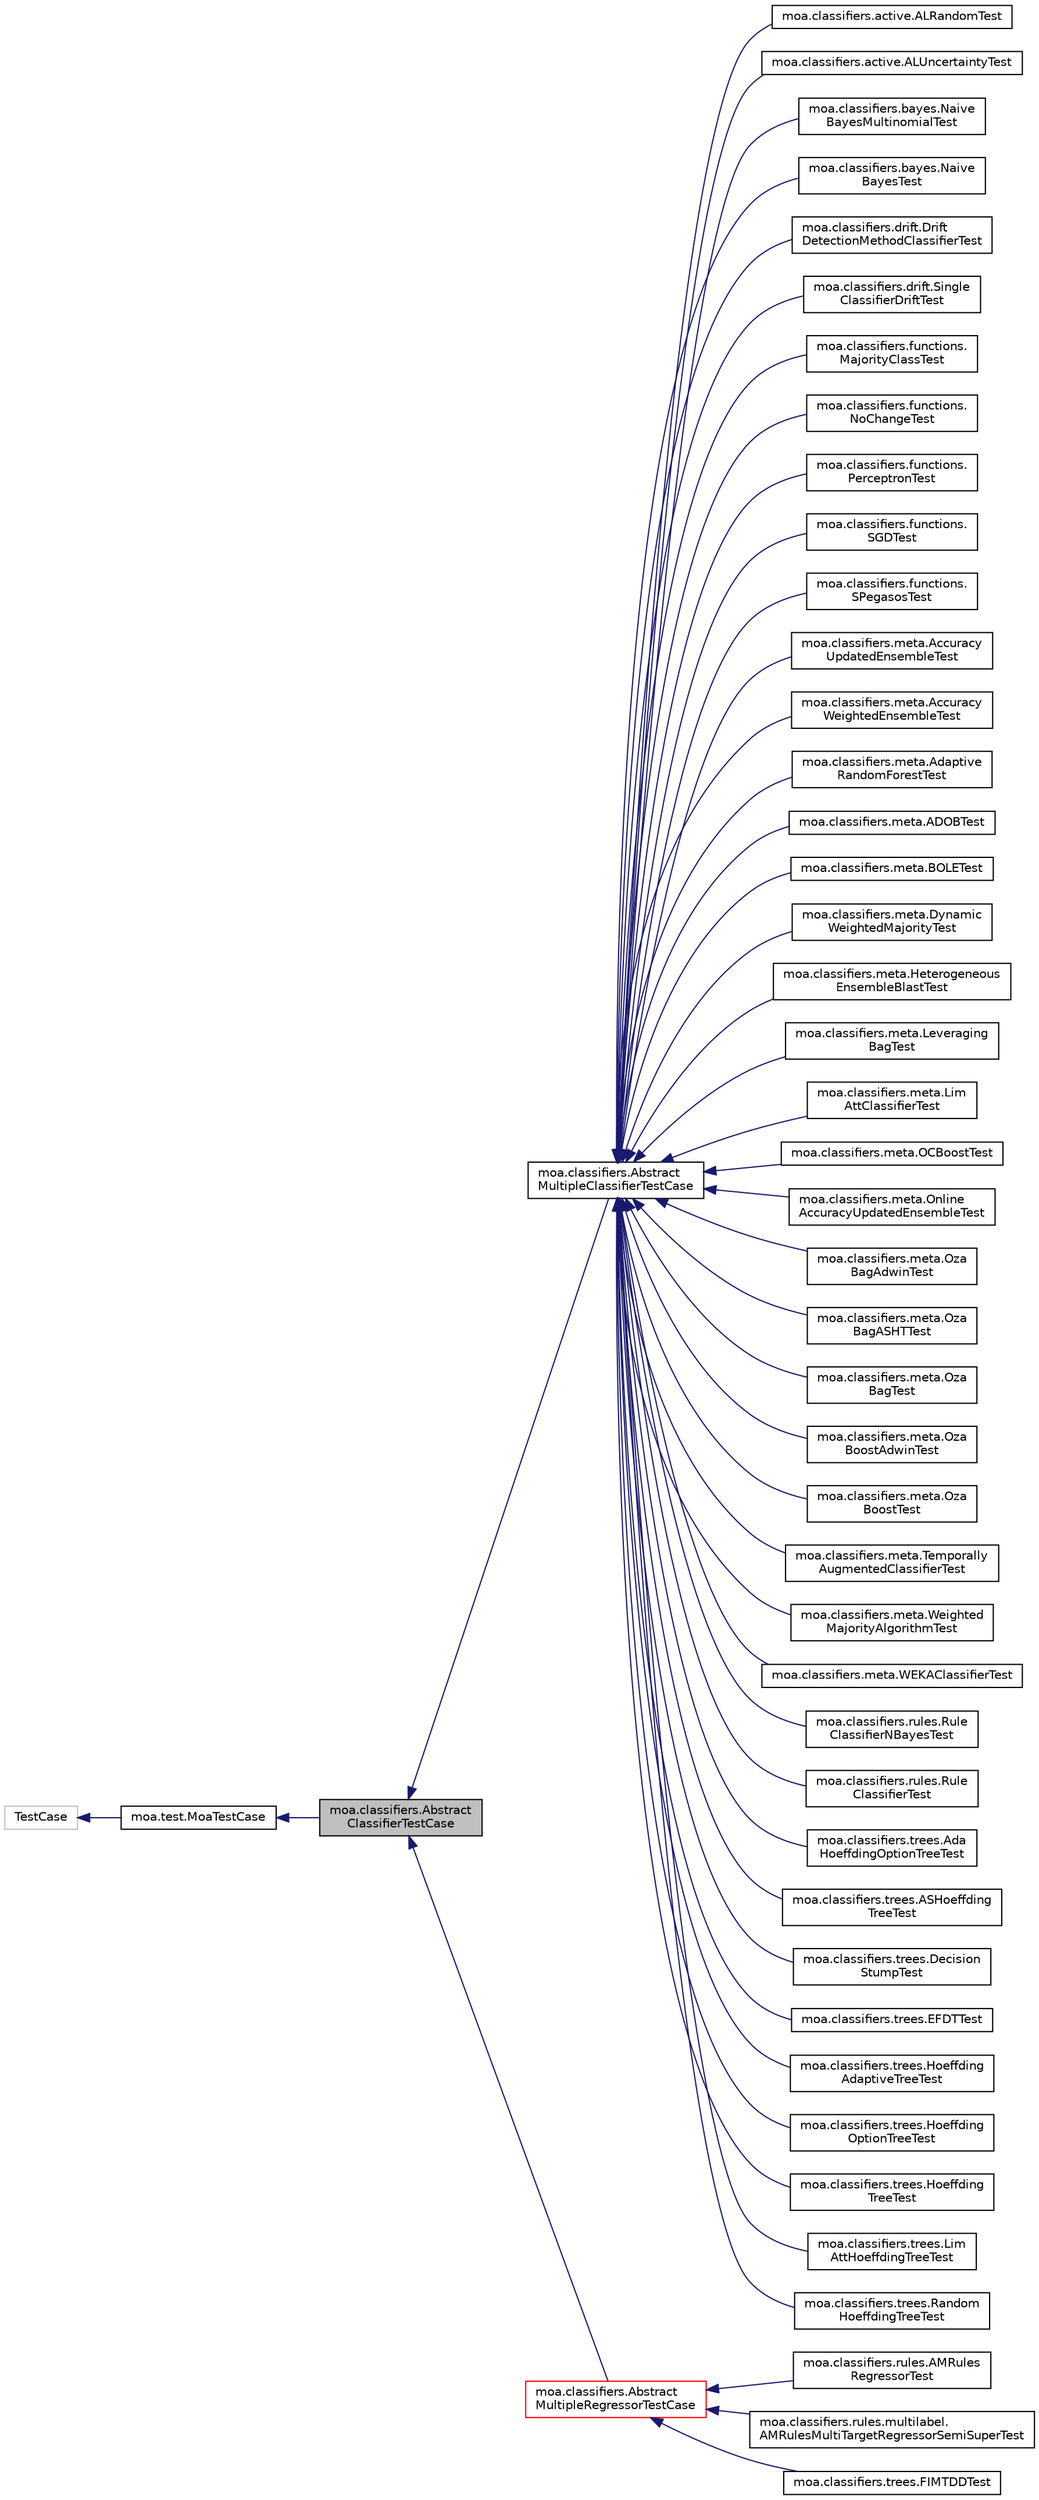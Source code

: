 digraph "moa.classifiers.AbstractClassifierTestCase"
{
 // LATEX_PDF_SIZE
  edge [fontname="Helvetica",fontsize="10",labelfontname="Helvetica",labelfontsize="10"];
  node [fontname="Helvetica",fontsize="10",shape=record];
  rankdir="LR";
  Node1 [label="moa.classifiers.Abstract\lClassifierTestCase",height=0.2,width=0.4,color="black", fillcolor="grey75", style="filled", fontcolor="black",tooltip=" "];
  Node2 -> Node1 [dir="back",color="midnightblue",fontsize="10",style="solid"];
  Node2 [label="moa.test.MoaTestCase",height=0.2,width=0.4,color="black", fillcolor="white", style="filled",URL="$classmoa_1_1test_1_1_moa_test_case.html",tooltip=" "];
  Node3 -> Node2 [dir="back",color="midnightblue",fontsize="10",style="solid"];
  Node3 [label="TestCase",height=0.2,width=0.4,color="grey75", fillcolor="white", style="filled",tooltip=" "];
  Node1 -> Node4 [dir="back",color="midnightblue",fontsize="10",style="solid"];
  Node4 [label="moa.classifiers.Abstract\lMultipleClassifierTestCase",height=0.2,width=0.4,color="black", fillcolor="white", style="filled",URL="$classmoa_1_1classifiers_1_1_abstract_multiple_classifier_test_case.html",tooltip=" "];
  Node4 -> Node5 [dir="back",color="midnightblue",fontsize="10",style="solid"];
  Node5 [label="moa.classifiers.active.ALRandomTest",height=0.2,width=0.4,color="black", fillcolor="white", style="filled",URL="$classmoa_1_1classifiers_1_1active_1_1_a_l_random_test.html",tooltip=" "];
  Node4 -> Node6 [dir="back",color="midnightblue",fontsize="10",style="solid"];
  Node6 [label="moa.classifiers.active.ALUncertaintyTest",height=0.2,width=0.4,color="black", fillcolor="white", style="filled",URL="$classmoa_1_1classifiers_1_1active_1_1_a_l_uncertainty_test.html",tooltip=" "];
  Node4 -> Node7 [dir="back",color="midnightblue",fontsize="10",style="solid"];
  Node7 [label="moa.classifiers.bayes.Naive\lBayesMultinomialTest",height=0.2,width=0.4,color="black", fillcolor="white", style="filled",URL="$classmoa_1_1classifiers_1_1bayes_1_1_naive_bayes_multinomial_test.html",tooltip=" "];
  Node4 -> Node8 [dir="back",color="midnightblue",fontsize="10",style="solid"];
  Node8 [label="moa.classifiers.bayes.Naive\lBayesTest",height=0.2,width=0.4,color="black", fillcolor="white", style="filled",URL="$classmoa_1_1classifiers_1_1bayes_1_1_naive_bayes_test.html",tooltip=" "];
  Node4 -> Node9 [dir="back",color="midnightblue",fontsize="10",style="solid"];
  Node9 [label="moa.classifiers.drift.Drift\lDetectionMethodClassifierTest",height=0.2,width=0.4,color="black", fillcolor="white", style="filled",URL="$classmoa_1_1classifiers_1_1drift_1_1_drift_detection_method_classifier_test.html",tooltip=" "];
  Node4 -> Node10 [dir="back",color="midnightblue",fontsize="10",style="solid"];
  Node10 [label="moa.classifiers.drift.Single\lClassifierDriftTest",height=0.2,width=0.4,color="black", fillcolor="white", style="filled",URL="$classmoa_1_1classifiers_1_1drift_1_1_single_classifier_drift_test.html",tooltip=" "];
  Node4 -> Node11 [dir="back",color="midnightblue",fontsize="10",style="solid"];
  Node11 [label="moa.classifiers.functions.\lMajorityClassTest",height=0.2,width=0.4,color="black", fillcolor="white", style="filled",URL="$classmoa_1_1classifiers_1_1functions_1_1_majority_class_test.html",tooltip=" "];
  Node4 -> Node12 [dir="back",color="midnightblue",fontsize="10",style="solid"];
  Node12 [label="moa.classifiers.functions.\lNoChangeTest",height=0.2,width=0.4,color="black", fillcolor="white", style="filled",URL="$classmoa_1_1classifiers_1_1functions_1_1_no_change_test.html",tooltip=" "];
  Node4 -> Node13 [dir="back",color="midnightblue",fontsize="10",style="solid"];
  Node13 [label="moa.classifiers.functions.\lPerceptronTest",height=0.2,width=0.4,color="black", fillcolor="white", style="filled",URL="$classmoa_1_1classifiers_1_1functions_1_1_perceptron_test.html",tooltip=" "];
  Node4 -> Node14 [dir="back",color="midnightblue",fontsize="10",style="solid"];
  Node14 [label="moa.classifiers.functions.\lSGDTest",height=0.2,width=0.4,color="black", fillcolor="white", style="filled",URL="$classmoa_1_1classifiers_1_1functions_1_1_s_g_d_test.html",tooltip=" "];
  Node4 -> Node15 [dir="back",color="midnightblue",fontsize="10",style="solid"];
  Node15 [label="moa.classifiers.functions.\lSPegasosTest",height=0.2,width=0.4,color="black", fillcolor="white", style="filled",URL="$classmoa_1_1classifiers_1_1functions_1_1_s_pegasos_test.html",tooltip=" "];
  Node4 -> Node16 [dir="back",color="midnightblue",fontsize="10",style="solid"];
  Node16 [label="moa.classifiers.meta.Accuracy\lUpdatedEnsembleTest",height=0.2,width=0.4,color="black", fillcolor="white", style="filled",URL="$classmoa_1_1classifiers_1_1meta_1_1_accuracy_updated_ensemble_test.html",tooltip=" "];
  Node4 -> Node17 [dir="back",color="midnightblue",fontsize="10",style="solid"];
  Node17 [label="moa.classifiers.meta.Accuracy\lWeightedEnsembleTest",height=0.2,width=0.4,color="black", fillcolor="white", style="filled",URL="$classmoa_1_1classifiers_1_1meta_1_1_accuracy_weighted_ensemble_test.html",tooltip=" "];
  Node4 -> Node18 [dir="back",color="midnightblue",fontsize="10",style="solid"];
  Node18 [label="moa.classifiers.meta.Adaptive\lRandomForestTest",height=0.2,width=0.4,color="black", fillcolor="white", style="filled",URL="$classmoa_1_1classifiers_1_1meta_1_1_adaptive_random_forest_test.html",tooltip=" "];
  Node4 -> Node19 [dir="back",color="midnightblue",fontsize="10",style="solid"];
  Node19 [label="moa.classifiers.meta.ADOBTest",height=0.2,width=0.4,color="black", fillcolor="white", style="filled",URL="$classmoa_1_1classifiers_1_1meta_1_1_a_d_o_b_test.html",tooltip=" "];
  Node4 -> Node20 [dir="back",color="midnightblue",fontsize="10",style="solid"];
  Node20 [label="moa.classifiers.meta.BOLETest",height=0.2,width=0.4,color="black", fillcolor="white", style="filled",URL="$classmoa_1_1classifiers_1_1meta_1_1_b_o_l_e_test.html",tooltip=" "];
  Node4 -> Node21 [dir="back",color="midnightblue",fontsize="10",style="solid"];
  Node21 [label="moa.classifiers.meta.Dynamic\lWeightedMajorityTest",height=0.2,width=0.4,color="black", fillcolor="white", style="filled",URL="$classmoa_1_1classifiers_1_1meta_1_1_dynamic_weighted_majority_test.html",tooltip=" "];
  Node4 -> Node22 [dir="back",color="midnightblue",fontsize="10",style="solid"];
  Node22 [label="moa.classifiers.meta.Heterogeneous\lEnsembleBlastTest",height=0.2,width=0.4,color="black", fillcolor="white", style="filled",URL="$classmoa_1_1classifiers_1_1meta_1_1_heterogeneous_ensemble_blast_test.html",tooltip=" "];
  Node4 -> Node23 [dir="back",color="midnightblue",fontsize="10",style="solid"];
  Node23 [label="moa.classifiers.meta.Leveraging\lBagTest",height=0.2,width=0.4,color="black", fillcolor="white", style="filled",URL="$classmoa_1_1classifiers_1_1meta_1_1_leveraging_bag_test.html",tooltip=" "];
  Node4 -> Node24 [dir="back",color="midnightblue",fontsize="10",style="solid"];
  Node24 [label="moa.classifiers.meta.Lim\lAttClassifierTest",height=0.2,width=0.4,color="black", fillcolor="white", style="filled",URL="$classmoa_1_1classifiers_1_1meta_1_1_lim_att_classifier_test.html",tooltip=" "];
  Node4 -> Node25 [dir="back",color="midnightblue",fontsize="10",style="solid"];
  Node25 [label="moa.classifiers.meta.OCBoostTest",height=0.2,width=0.4,color="black", fillcolor="white", style="filled",URL="$classmoa_1_1classifiers_1_1meta_1_1_o_c_boost_test.html",tooltip=" "];
  Node4 -> Node26 [dir="back",color="midnightblue",fontsize="10",style="solid"];
  Node26 [label="moa.classifiers.meta.Online\lAccuracyUpdatedEnsembleTest",height=0.2,width=0.4,color="black", fillcolor="white", style="filled",URL="$classmoa_1_1classifiers_1_1meta_1_1_online_accuracy_updated_ensemble_test.html",tooltip=" "];
  Node4 -> Node27 [dir="back",color="midnightblue",fontsize="10",style="solid"];
  Node27 [label="moa.classifiers.meta.Oza\lBagAdwinTest",height=0.2,width=0.4,color="black", fillcolor="white", style="filled",URL="$classmoa_1_1classifiers_1_1meta_1_1_oza_bag_adwin_test.html",tooltip=" "];
  Node4 -> Node28 [dir="back",color="midnightblue",fontsize="10",style="solid"];
  Node28 [label="moa.classifiers.meta.Oza\lBagASHTTest",height=0.2,width=0.4,color="black", fillcolor="white", style="filled",URL="$classmoa_1_1classifiers_1_1meta_1_1_oza_bag_a_s_h_t_test.html",tooltip=" "];
  Node4 -> Node29 [dir="back",color="midnightblue",fontsize="10",style="solid"];
  Node29 [label="moa.classifiers.meta.Oza\lBagTest",height=0.2,width=0.4,color="black", fillcolor="white", style="filled",URL="$classmoa_1_1classifiers_1_1meta_1_1_oza_bag_test.html",tooltip=" "];
  Node4 -> Node30 [dir="back",color="midnightblue",fontsize="10",style="solid"];
  Node30 [label="moa.classifiers.meta.Oza\lBoostAdwinTest",height=0.2,width=0.4,color="black", fillcolor="white", style="filled",URL="$classmoa_1_1classifiers_1_1meta_1_1_oza_boost_adwin_test.html",tooltip=" "];
  Node4 -> Node31 [dir="back",color="midnightblue",fontsize="10",style="solid"];
  Node31 [label="moa.classifiers.meta.Oza\lBoostTest",height=0.2,width=0.4,color="black", fillcolor="white", style="filled",URL="$classmoa_1_1classifiers_1_1meta_1_1_oza_boost_test.html",tooltip=" "];
  Node4 -> Node32 [dir="back",color="midnightblue",fontsize="10",style="solid"];
  Node32 [label="moa.classifiers.meta.Temporally\lAugmentedClassifierTest",height=0.2,width=0.4,color="black", fillcolor="white", style="filled",URL="$classmoa_1_1classifiers_1_1meta_1_1_temporally_augmented_classifier_test.html",tooltip=" "];
  Node4 -> Node33 [dir="back",color="midnightblue",fontsize="10",style="solid"];
  Node33 [label="moa.classifiers.meta.Weighted\lMajorityAlgorithmTest",height=0.2,width=0.4,color="black", fillcolor="white", style="filled",URL="$classmoa_1_1classifiers_1_1meta_1_1_weighted_majority_algorithm_test.html",tooltip=" "];
  Node4 -> Node34 [dir="back",color="midnightblue",fontsize="10",style="solid"];
  Node34 [label="moa.classifiers.meta.WEKAClassifierTest",height=0.2,width=0.4,color="black", fillcolor="white", style="filled",URL="$classmoa_1_1classifiers_1_1meta_1_1_w_e_k_a_classifier_test.html",tooltip=" "];
  Node4 -> Node35 [dir="back",color="midnightblue",fontsize="10",style="solid"];
  Node35 [label="moa.classifiers.rules.Rule\lClassifierNBayesTest",height=0.2,width=0.4,color="black", fillcolor="white", style="filled",URL="$classmoa_1_1classifiers_1_1rules_1_1_rule_classifier_n_bayes_test.html",tooltip=" "];
  Node4 -> Node36 [dir="back",color="midnightblue",fontsize="10",style="solid"];
  Node36 [label="moa.classifiers.rules.Rule\lClassifierTest",height=0.2,width=0.4,color="black", fillcolor="white", style="filled",URL="$classmoa_1_1classifiers_1_1rules_1_1_rule_classifier_test.html",tooltip=" "];
  Node4 -> Node37 [dir="back",color="midnightblue",fontsize="10",style="solid"];
  Node37 [label="moa.classifiers.trees.Ada\lHoeffdingOptionTreeTest",height=0.2,width=0.4,color="black", fillcolor="white", style="filled",URL="$classmoa_1_1classifiers_1_1trees_1_1_ada_hoeffding_option_tree_test.html",tooltip=" "];
  Node4 -> Node38 [dir="back",color="midnightblue",fontsize="10",style="solid"];
  Node38 [label="moa.classifiers.trees.ASHoeffding\lTreeTest",height=0.2,width=0.4,color="black", fillcolor="white", style="filled",URL="$classmoa_1_1classifiers_1_1trees_1_1_a_s_hoeffding_tree_test.html",tooltip=" "];
  Node4 -> Node39 [dir="back",color="midnightblue",fontsize="10",style="solid"];
  Node39 [label="moa.classifiers.trees.Decision\lStumpTest",height=0.2,width=0.4,color="black", fillcolor="white", style="filled",URL="$classmoa_1_1classifiers_1_1trees_1_1_decision_stump_test.html",tooltip=" "];
  Node4 -> Node40 [dir="back",color="midnightblue",fontsize="10",style="solid"];
  Node40 [label="moa.classifiers.trees.EFDTTest",height=0.2,width=0.4,color="black", fillcolor="white", style="filled",URL="$classmoa_1_1classifiers_1_1trees_1_1_e_f_d_t_test.html",tooltip=" "];
  Node4 -> Node41 [dir="back",color="midnightblue",fontsize="10",style="solid"];
  Node41 [label="moa.classifiers.trees.Hoeffding\lAdaptiveTreeTest",height=0.2,width=0.4,color="black", fillcolor="white", style="filled",URL="$classmoa_1_1classifiers_1_1trees_1_1_hoeffding_adaptive_tree_test.html",tooltip=" "];
  Node4 -> Node42 [dir="back",color="midnightblue",fontsize="10",style="solid"];
  Node42 [label="moa.classifiers.trees.Hoeffding\lOptionTreeTest",height=0.2,width=0.4,color="black", fillcolor="white", style="filled",URL="$classmoa_1_1classifiers_1_1trees_1_1_hoeffding_option_tree_test.html",tooltip=" "];
  Node4 -> Node43 [dir="back",color="midnightblue",fontsize="10",style="solid"];
  Node43 [label="moa.classifiers.trees.Hoeffding\lTreeTest",height=0.2,width=0.4,color="black", fillcolor="white", style="filled",URL="$classmoa_1_1classifiers_1_1trees_1_1_hoeffding_tree_test.html",tooltip=" "];
  Node4 -> Node44 [dir="back",color="midnightblue",fontsize="10",style="solid"];
  Node44 [label="moa.classifiers.trees.Lim\lAttHoeffdingTreeTest",height=0.2,width=0.4,color="black", fillcolor="white", style="filled",URL="$classmoa_1_1classifiers_1_1trees_1_1_lim_att_hoeffding_tree_test.html",tooltip=" "];
  Node4 -> Node45 [dir="back",color="midnightblue",fontsize="10",style="solid"];
  Node45 [label="moa.classifiers.trees.Random\lHoeffdingTreeTest",height=0.2,width=0.4,color="black", fillcolor="white", style="filled",URL="$classmoa_1_1classifiers_1_1trees_1_1_random_hoeffding_tree_test.html",tooltip=" "];
  Node1 -> Node46 [dir="back",color="midnightblue",fontsize="10",style="solid"];
  Node46 [label="moa.classifiers.Abstract\lMultipleRegressorTestCase",height=0.2,width=0.4,color="red", fillcolor="white", style="filled",URL="$classmoa_1_1classifiers_1_1_abstract_multiple_regressor_test_case.html",tooltip=" "];
  Node46 -> Node47 [dir="back",color="midnightblue",fontsize="10",style="solid"];
  Node47 [label="moa.classifiers.rules.AMRules\lRegressorTest",height=0.2,width=0.4,color="black", fillcolor="white", style="filled",URL="$classmoa_1_1classifiers_1_1rules_1_1_a_m_rules_regressor_test.html",tooltip=" "];
  Node46 -> Node48 [dir="back",color="midnightblue",fontsize="10",style="solid"];
  Node48 [label="moa.classifiers.rules.multilabel.\lAMRulesMultiTargetRegressorSemiSuperTest",height=0.2,width=0.4,color="black", fillcolor="white", style="filled",URL="$classmoa_1_1classifiers_1_1rules_1_1multilabel_1_1_a_m_rules_multi_target_regressor_semi_super_test.html",tooltip=" "];
  Node46 -> Node49 [dir="back",color="midnightblue",fontsize="10",style="solid"];
  Node49 [label="moa.classifiers.trees.FIMTDDTest",height=0.2,width=0.4,color="black", fillcolor="white", style="filled",URL="$classmoa_1_1classifiers_1_1trees_1_1_f_i_m_t_d_d_test.html",tooltip=" "];
}
